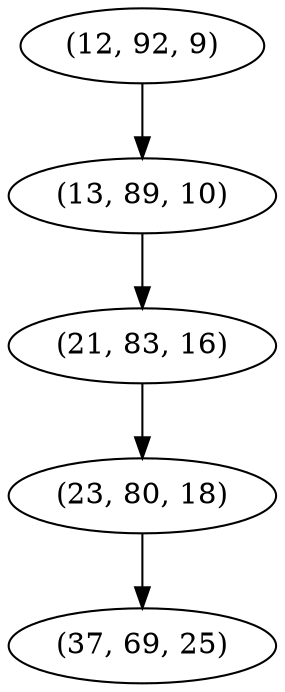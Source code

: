 digraph tree {
    "(12, 92, 9)";
    "(13, 89, 10)";
    "(21, 83, 16)";
    "(23, 80, 18)";
    "(37, 69, 25)";
    "(12, 92, 9)" -> "(13, 89, 10)";
    "(13, 89, 10)" -> "(21, 83, 16)";
    "(21, 83, 16)" -> "(23, 80, 18)";
    "(23, 80, 18)" -> "(37, 69, 25)";
}
